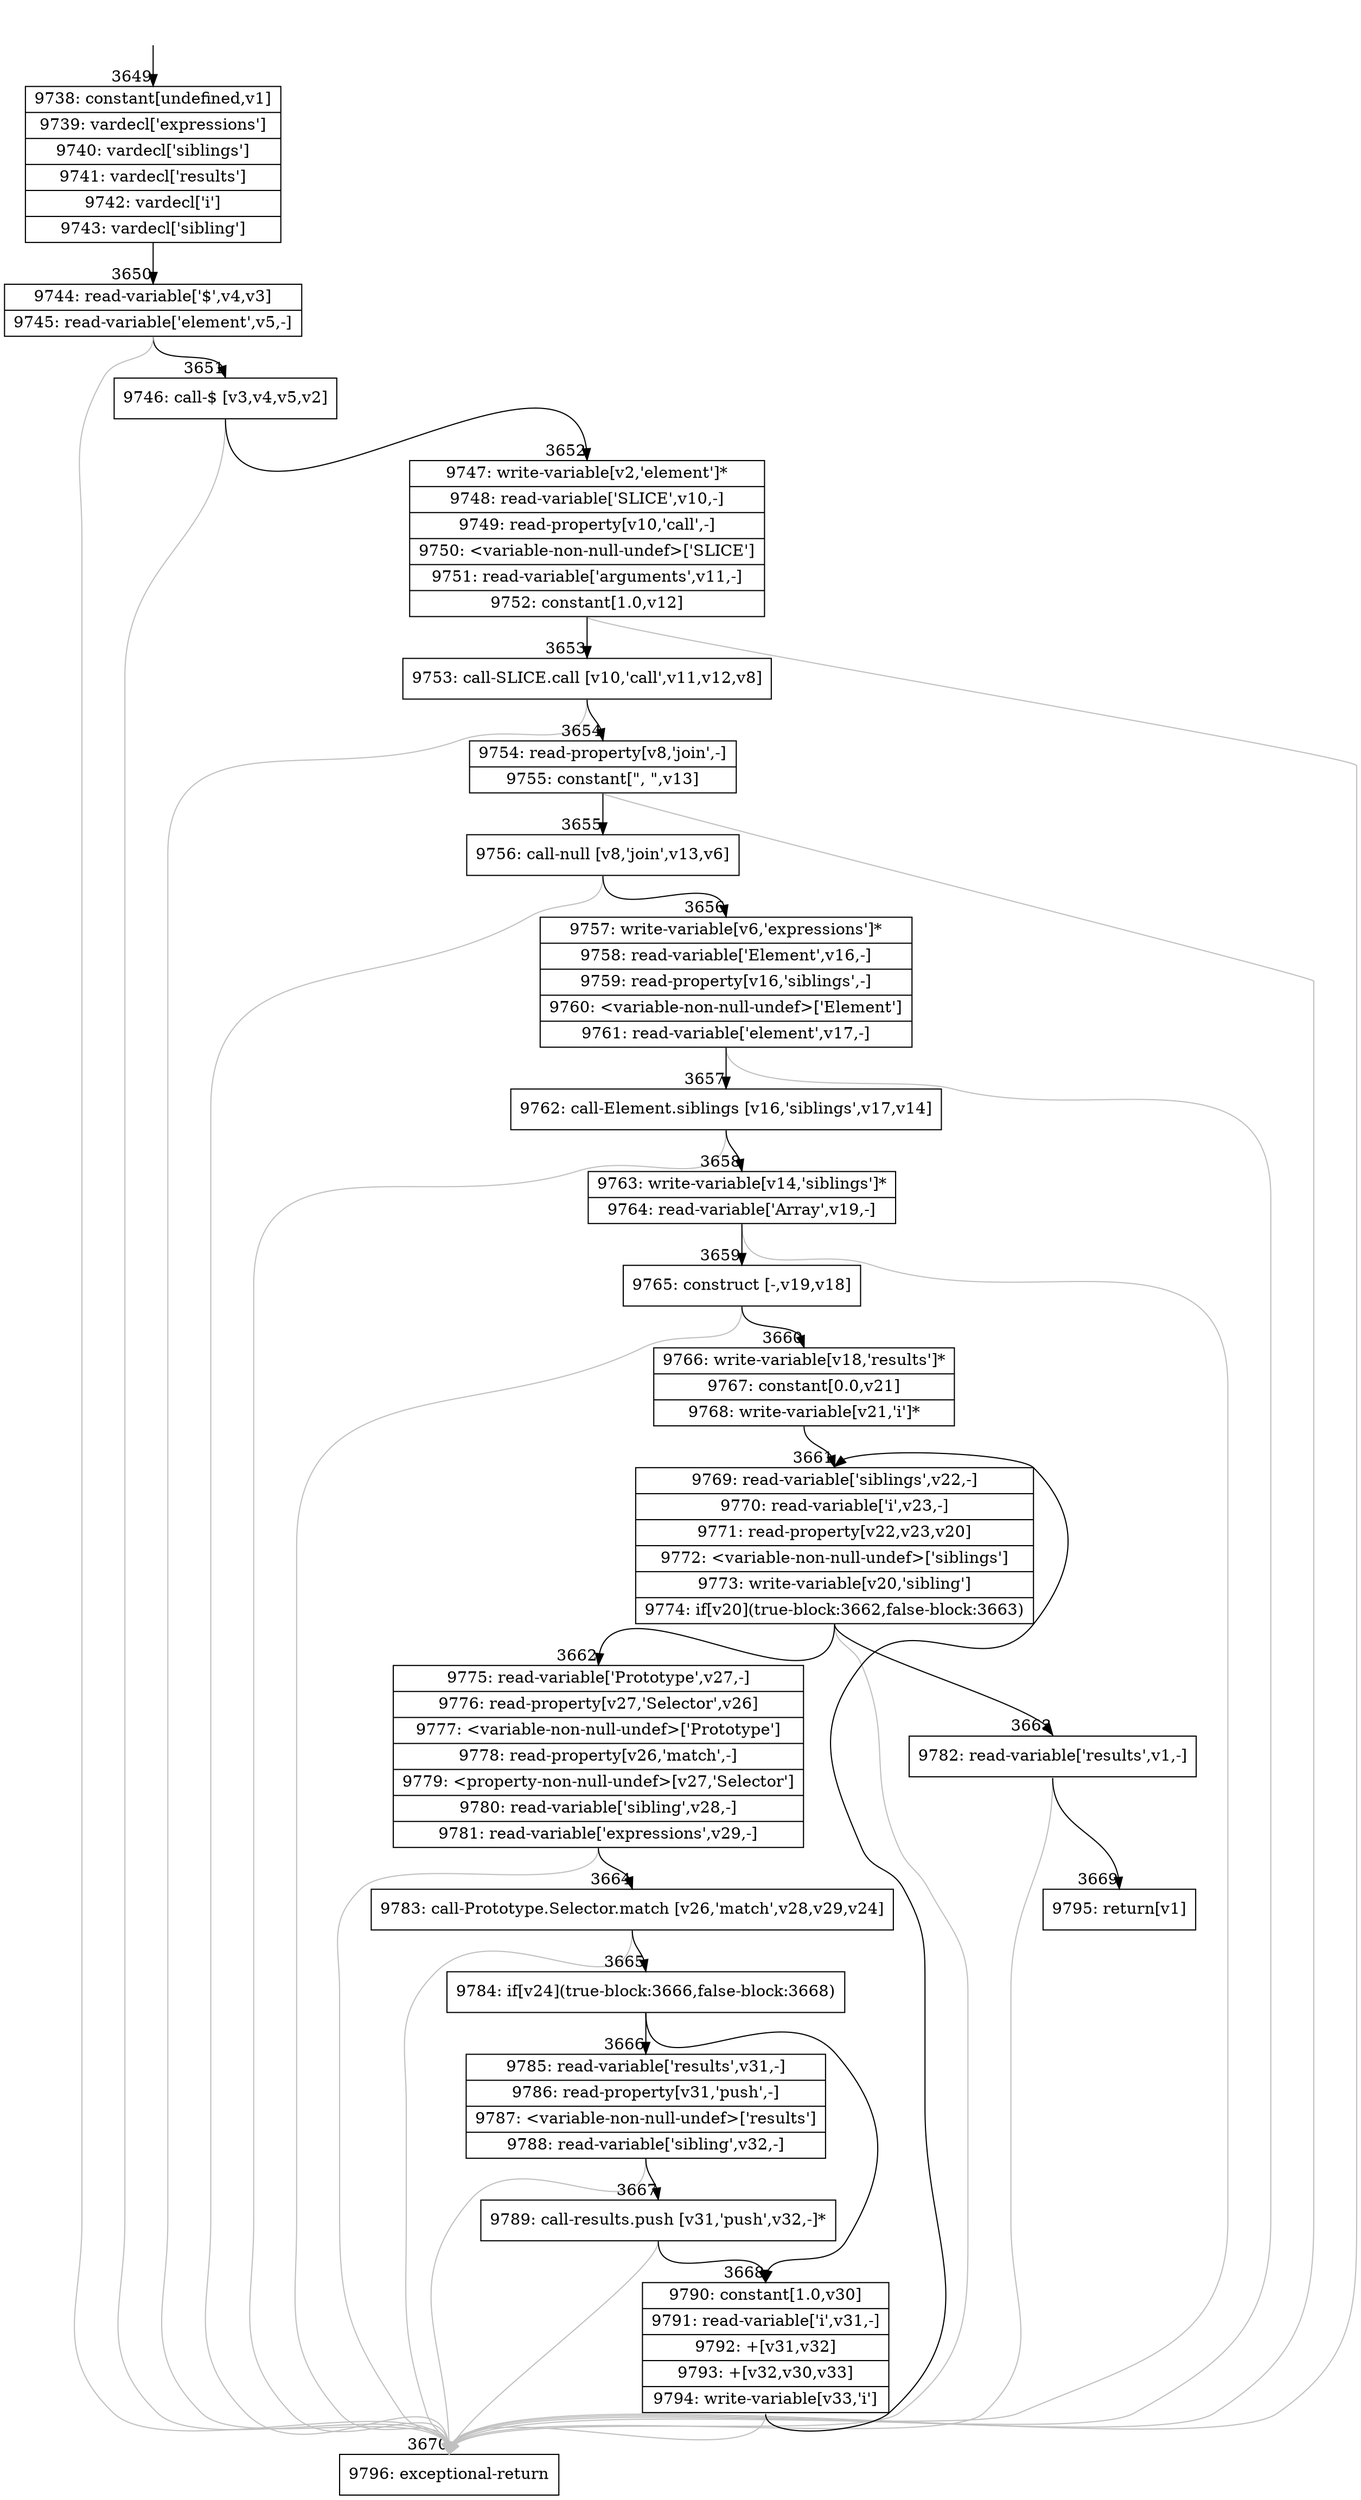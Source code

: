 digraph {
rankdir="TD"
BB_entry310[shape=none,label=""];
BB_entry310 -> BB3649 [tailport=s, headport=n, headlabel="    3649"]
BB3649 [shape=record label="{9738: constant[undefined,v1]|9739: vardecl['expressions']|9740: vardecl['siblings']|9741: vardecl['results']|9742: vardecl['i']|9743: vardecl['sibling']}" ] 
BB3649 -> BB3650 [tailport=s, headport=n, headlabel="      3650"]
BB3650 [shape=record label="{9744: read-variable['$',v4,v3]|9745: read-variable['element',v5,-]}" ] 
BB3650 -> BB3651 [tailport=s, headport=n, headlabel="      3651"]
BB3650 -> BB3670 [tailport=s, headport=n, color=gray, headlabel="      3670"]
BB3651 [shape=record label="{9746: call-$ [v3,v4,v5,v2]}" ] 
BB3651 -> BB3652 [tailport=s, headport=n, headlabel="      3652"]
BB3651 -> BB3670 [tailport=s, headport=n, color=gray]
BB3652 [shape=record label="{9747: write-variable[v2,'element']*|9748: read-variable['SLICE',v10,-]|9749: read-property[v10,'call',-]|9750: \<variable-non-null-undef\>['SLICE']|9751: read-variable['arguments',v11,-]|9752: constant[1.0,v12]}" ] 
BB3652 -> BB3653 [tailport=s, headport=n, headlabel="      3653"]
BB3652 -> BB3670 [tailport=s, headport=n, color=gray]
BB3653 [shape=record label="{9753: call-SLICE.call [v10,'call',v11,v12,v8]}" ] 
BB3653 -> BB3654 [tailport=s, headport=n, headlabel="      3654"]
BB3653 -> BB3670 [tailport=s, headport=n, color=gray]
BB3654 [shape=record label="{9754: read-property[v8,'join',-]|9755: constant[\", \",v13]}" ] 
BB3654 -> BB3655 [tailport=s, headport=n, headlabel="      3655"]
BB3654 -> BB3670 [tailport=s, headport=n, color=gray]
BB3655 [shape=record label="{9756: call-null [v8,'join',v13,v6]}" ] 
BB3655 -> BB3656 [tailport=s, headport=n, headlabel="      3656"]
BB3655 -> BB3670 [tailport=s, headport=n, color=gray]
BB3656 [shape=record label="{9757: write-variable[v6,'expressions']*|9758: read-variable['Element',v16,-]|9759: read-property[v16,'siblings',-]|9760: \<variable-non-null-undef\>['Element']|9761: read-variable['element',v17,-]}" ] 
BB3656 -> BB3657 [tailport=s, headport=n, headlabel="      3657"]
BB3656 -> BB3670 [tailport=s, headport=n, color=gray]
BB3657 [shape=record label="{9762: call-Element.siblings [v16,'siblings',v17,v14]}" ] 
BB3657 -> BB3658 [tailport=s, headport=n, headlabel="      3658"]
BB3657 -> BB3670 [tailport=s, headport=n, color=gray]
BB3658 [shape=record label="{9763: write-variable[v14,'siblings']*|9764: read-variable['Array',v19,-]}" ] 
BB3658 -> BB3659 [tailport=s, headport=n, headlabel="      3659"]
BB3658 -> BB3670 [tailport=s, headport=n, color=gray]
BB3659 [shape=record label="{9765: construct [-,v19,v18]}" ] 
BB3659 -> BB3660 [tailport=s, headport=n, headlabel="      3660"]
BB3659 -> BB3670 [tailport=s, headport=n, color=gray]
BB3660 [shape=record label="{9766: write-variable[v18,'results']*|9767: constant[0.0,v21]|9768: write-variable[v21,'i']*}" ] 
BB3660 -> BB3661 [tailport=s, headport=n, headlabel="      3661"]
BB3661 [shape=record label="{9769: read-variable['siblings',v22,-]|9770: read-variable['i',v23,-]|9771: read-property[v22,v23,v20]|9772: \<variable-non-null-undef\>['siblings']|9773: write-variable[v20,'sibling']|9774: if[v20](true-block:3662,false-block:3663)}" ] 
BB3661 -> BB3662 [tailport=s, headport=n, headlabel="      3662"]
BB3661 -> BB3663 [tailport=s, headport=n, headlabel="      3663"]
BB3661 -> BB3670 [tailport=s, headport=n, color=gray]
BB3662 [shape=record label="{9775: read-variable['Prototype',v27,-]|9776: read-property[v27,'Selector',v26]|9777: \<variable-non-null-undef\>['Prototype']|9778: read-property[v26,'match',-]|9779: \<property-non-null-undef\>[v27,'Selector']|9780: read-variable['sibling',v28,-]|9781: read-variable['expressions',v29,-]}" ] 
BB3662 -> BB3664 [tailport=s, headport=n, headlabel="      3664"]
BB3662 -> BB3670 [tailport=s, headport=n, color=gray]
BB3663 [shape=record label="{9782: read-variable['results',v1,-]}" ] 
BB3663 -> BB3669 [tailport=s, headport=n, headlabel="      3669"]
BB3663 -> BB3670 [tailport=s, headport=n, color=gray]
BB3664 [shape=record label="{9783: call-Prototype.Selector.match [v26,'match',v28,v29,v24]}" ] 
BB3664 -> BB3665 [tailport=s, headport=n, headlabel="      3665"]
BB3664 -> BB3670 [tailport=s, headport=n, color=gray]
BB3665 [shape=record label="{9784: if[v24](true-block:3666,false-block:3668)}" ] 
BB3665 -> BB3666 [tailport=s, headport=n, headlabel="      3666"]
BB3665 -> BB3668 [tailport=s, headport=n, headlabel="      3668"]
BB3666 [shape=record label="{9785: read-variable['results',v31,-]|9786: read-property[v31,'push',-]|9787: \<variable-non-null-undef\>['results']|9788: read-variable['sibling',v32,-]}" ] 
BB3666 -> BB3667 [tailport=s, headport=n, headlabel="      3667"]
BB3666 -> BB3670 [tailport=s, headport=n, color=gray]
BB3667 [shape=record label="{9789: call-results.push [v31,'push',v32,-]*}" ] 
BB3667 -> BB3668 [tailport=s, headport=n]
BB3667 -> BB3670 [tailport=s, headport=n, color=gray]
BB3668 [shape=record label="{9790: constant[1.0,v30]|9791: read-variable['i',v31,-]|9792: +[v31,v32]|9793: +[v32,v30,v33]|9794: write-variable[v33,'i']}" ] 
BB3668 -> BB3661 [tailport=s, headport=n]
BB3668 -> BB3670 [tailport=s, headport=n, color=gray]
BB3669 [shape=record label="{9795: return[v1]}" ] 
BB3670 [shape=record label="{9796: exceptional-return}" ] 
//#$~ 2681
}
